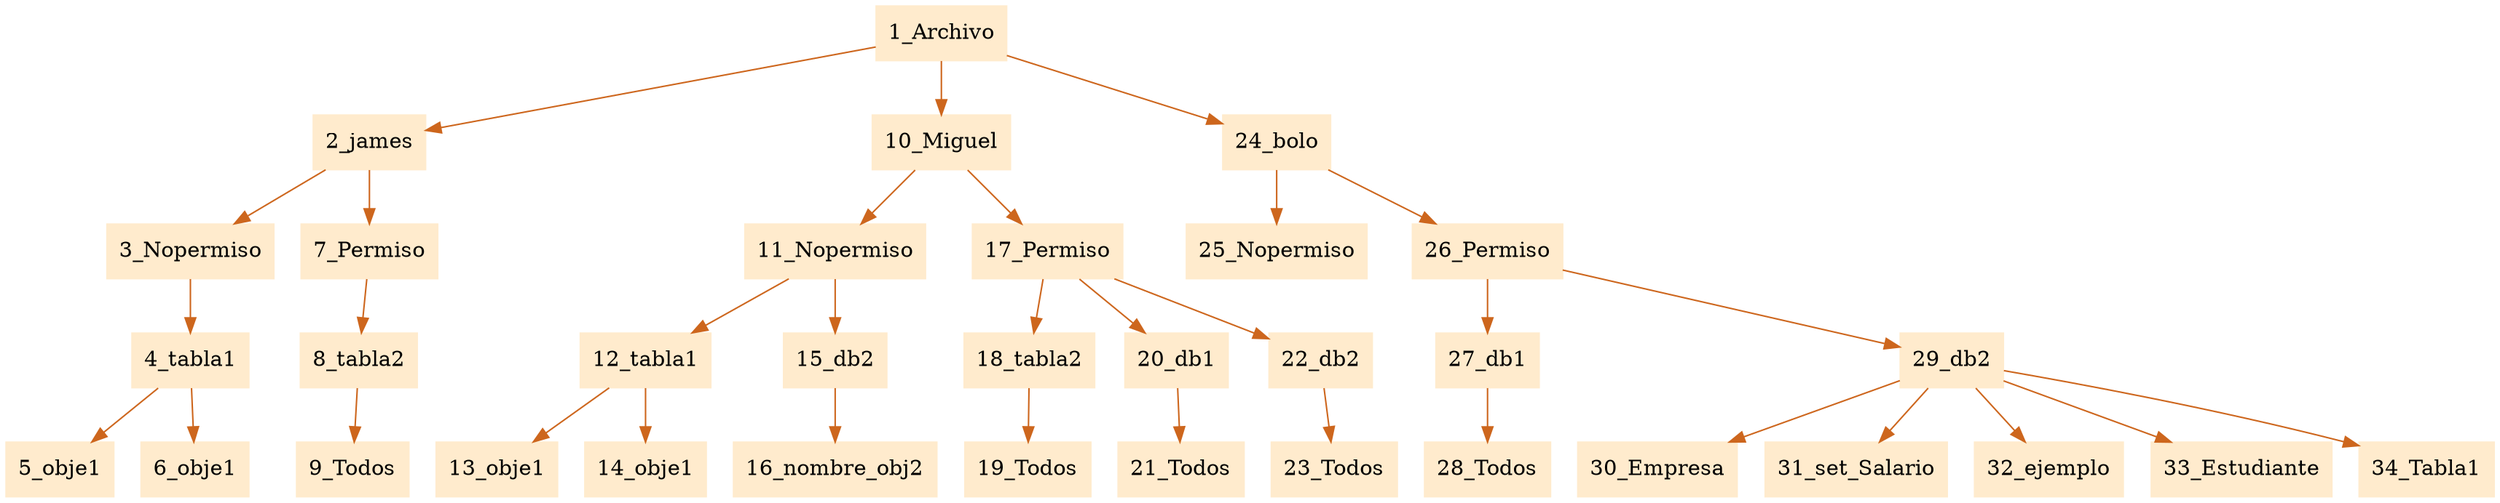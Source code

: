 digraph G {node[shape=box, style=filled, color=blanchedalmond]; edge[color=chocolate3];rankdir=UD 

"1_Archivo"->"2_james""2_james"->"3_Nopermiso""3_Nopermiso"->"4_tabla1""4_tabla1"->"5_obje1""4_tabla1"->"6_obje1""2_james"->"7_Permiso""7_Permiso"->"8_tabla2""8_tabla2"->"9_Todos""1_Archivo"->"10_Miguel""10_Miguel"->"11_Nopermiso""11_Nopermiso"->"12_tabla1""12_tabla1"->"13_obje1""12_tabla1"->"14_obje1""11_Nopermiso"->"15_db2""15_db2"->"16_nombre_obj2""10_Miguel"->"17_Permiso""17_Permiso"->"18_tabla2""18_tabla2"->"19_Todos""17_Permiso"->"20_db1""20_db1"->"21_Todos""17_Permiso"->"22_db2""22_db2"->"23_Todos""1_Archivo"->"24_bolo""24_bolo"->"25_Nopermiso""24_bolo"->"26_Permiso""26_Permiso"->"27_db1""27_db1"->"28_Todos""26_Permiso"->"29_db2""29_db2"->"30_Empresa""29_db2"->"31_set_Salario""29_db2"->"32_ejemplo""29_db2"->"33_Estudiante""29_db2"->"34_Tabla1"

}

